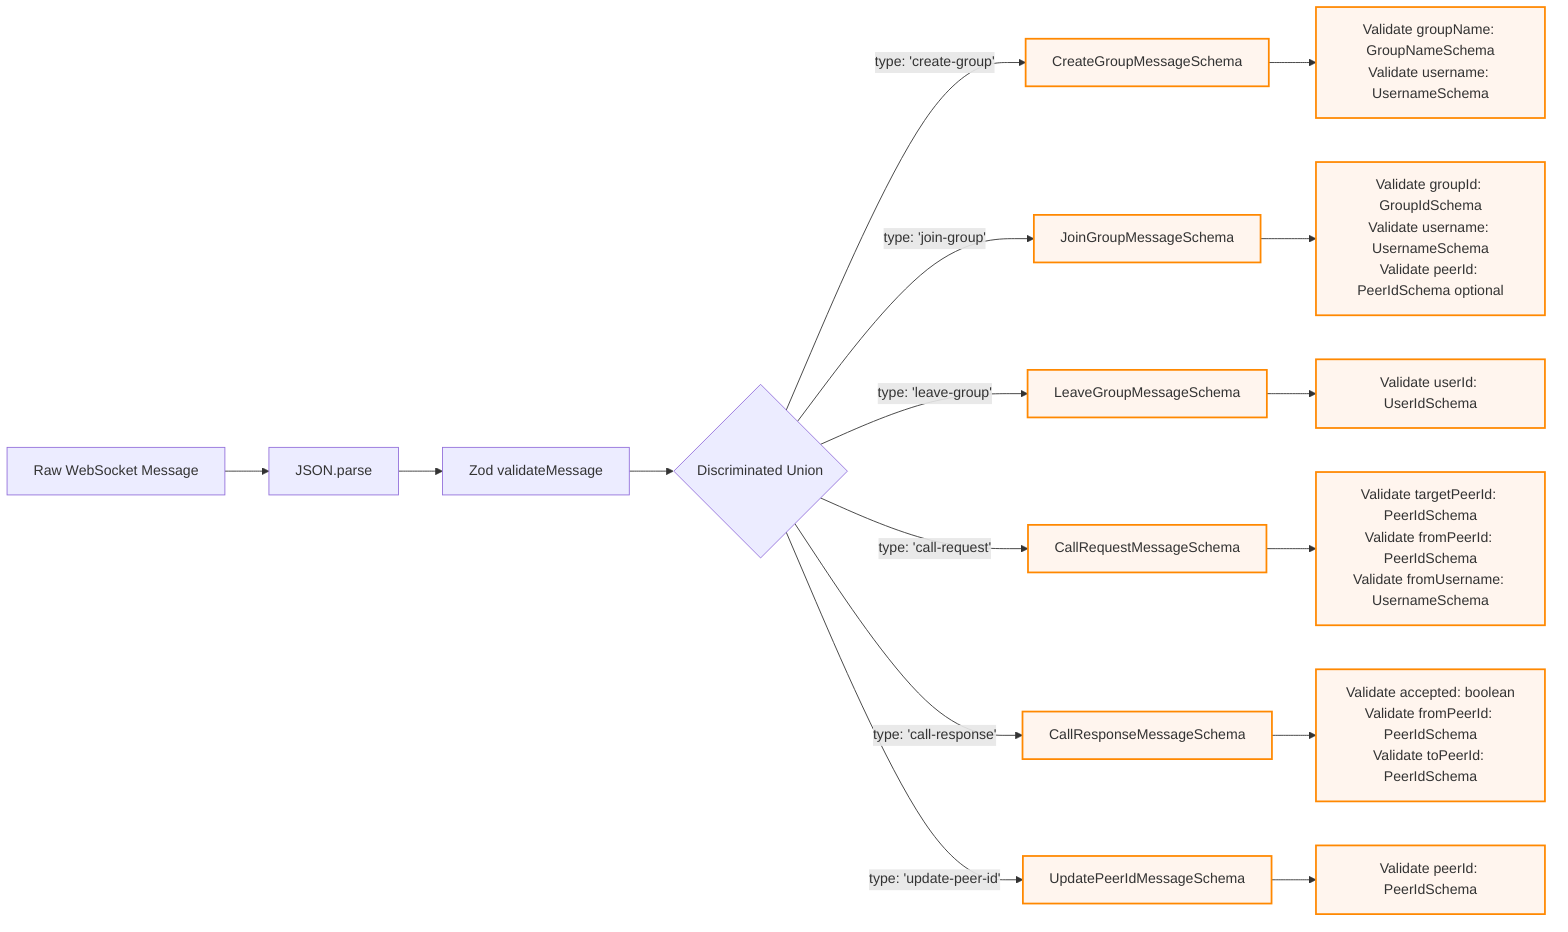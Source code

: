 graph LR
    A[Raw WebSocket Message] --> B[JSON.parse]
    B --> C[Zod validateMessage]
    C --> D{Discriminated Union}
    
    D -->|type: 'create-group'| E[CreateGroupMessageSchema]
    D -->|type: 'join-group'| F[JoinGroupMessageSchema]
    D -->|type: 'leave-group'| G[LeaveGroupMessageSchema]
    D -->|type: 'call-request'| H[CallRequestMessageSchema]
    D -->|type: 'call-response'| I[CallResponseMessageSchema]
    D -->|type: 'update-peer-id'| J[UpdatePeerIdMessageSchema]
    
    E --> E1[Validate groupName: GroupNameSchema<br/>Validate username: UsernameSchema]
    F --> F1[Validate groupId: GroupIdSchema<br/>Validate username: UsernameSchema<br/>Validate peerId: PeerIdSchema optional]
    G --> G1[Validate userId: UserIdSchema]
    H --> H1[Validate targetPeerId: PeerIdSchema<br/>Validate fromPeerId: PeerIdSchema<br/>Validate fromUsername: UsernameSchema]
    I --> I1[Validate accepted: boolean<br/>Validate fromPeerId: PeerIdSchema<br/>Validate toPeerId: PeerIdSchema]
    J --> J1[Validate peerId: PeerIdSchema]
    
    classDef schemaClass fill:#fff5ee,stroke:#ff8800,stroke-width:2px
    class E,F,G,H,I,J,E1,F1,G1,H1,I1,J1 schemaClass
